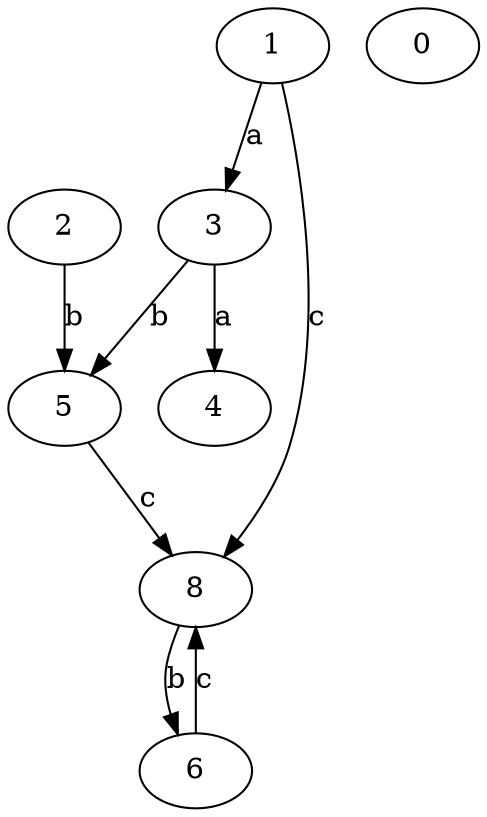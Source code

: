 strict digraph  {
2;
0;
3;
4;
1;
5;
6;
8;
2 -> 5  [label=b];
3 -> 4  [label=a];
3 -> 5  [label=b];
1 -> 3  [label=a];
1 -> 8  [label=c];
5 -> 8  [label=c];
6 -> 8  [label=c];
8 -> 6  [label=b];
}
